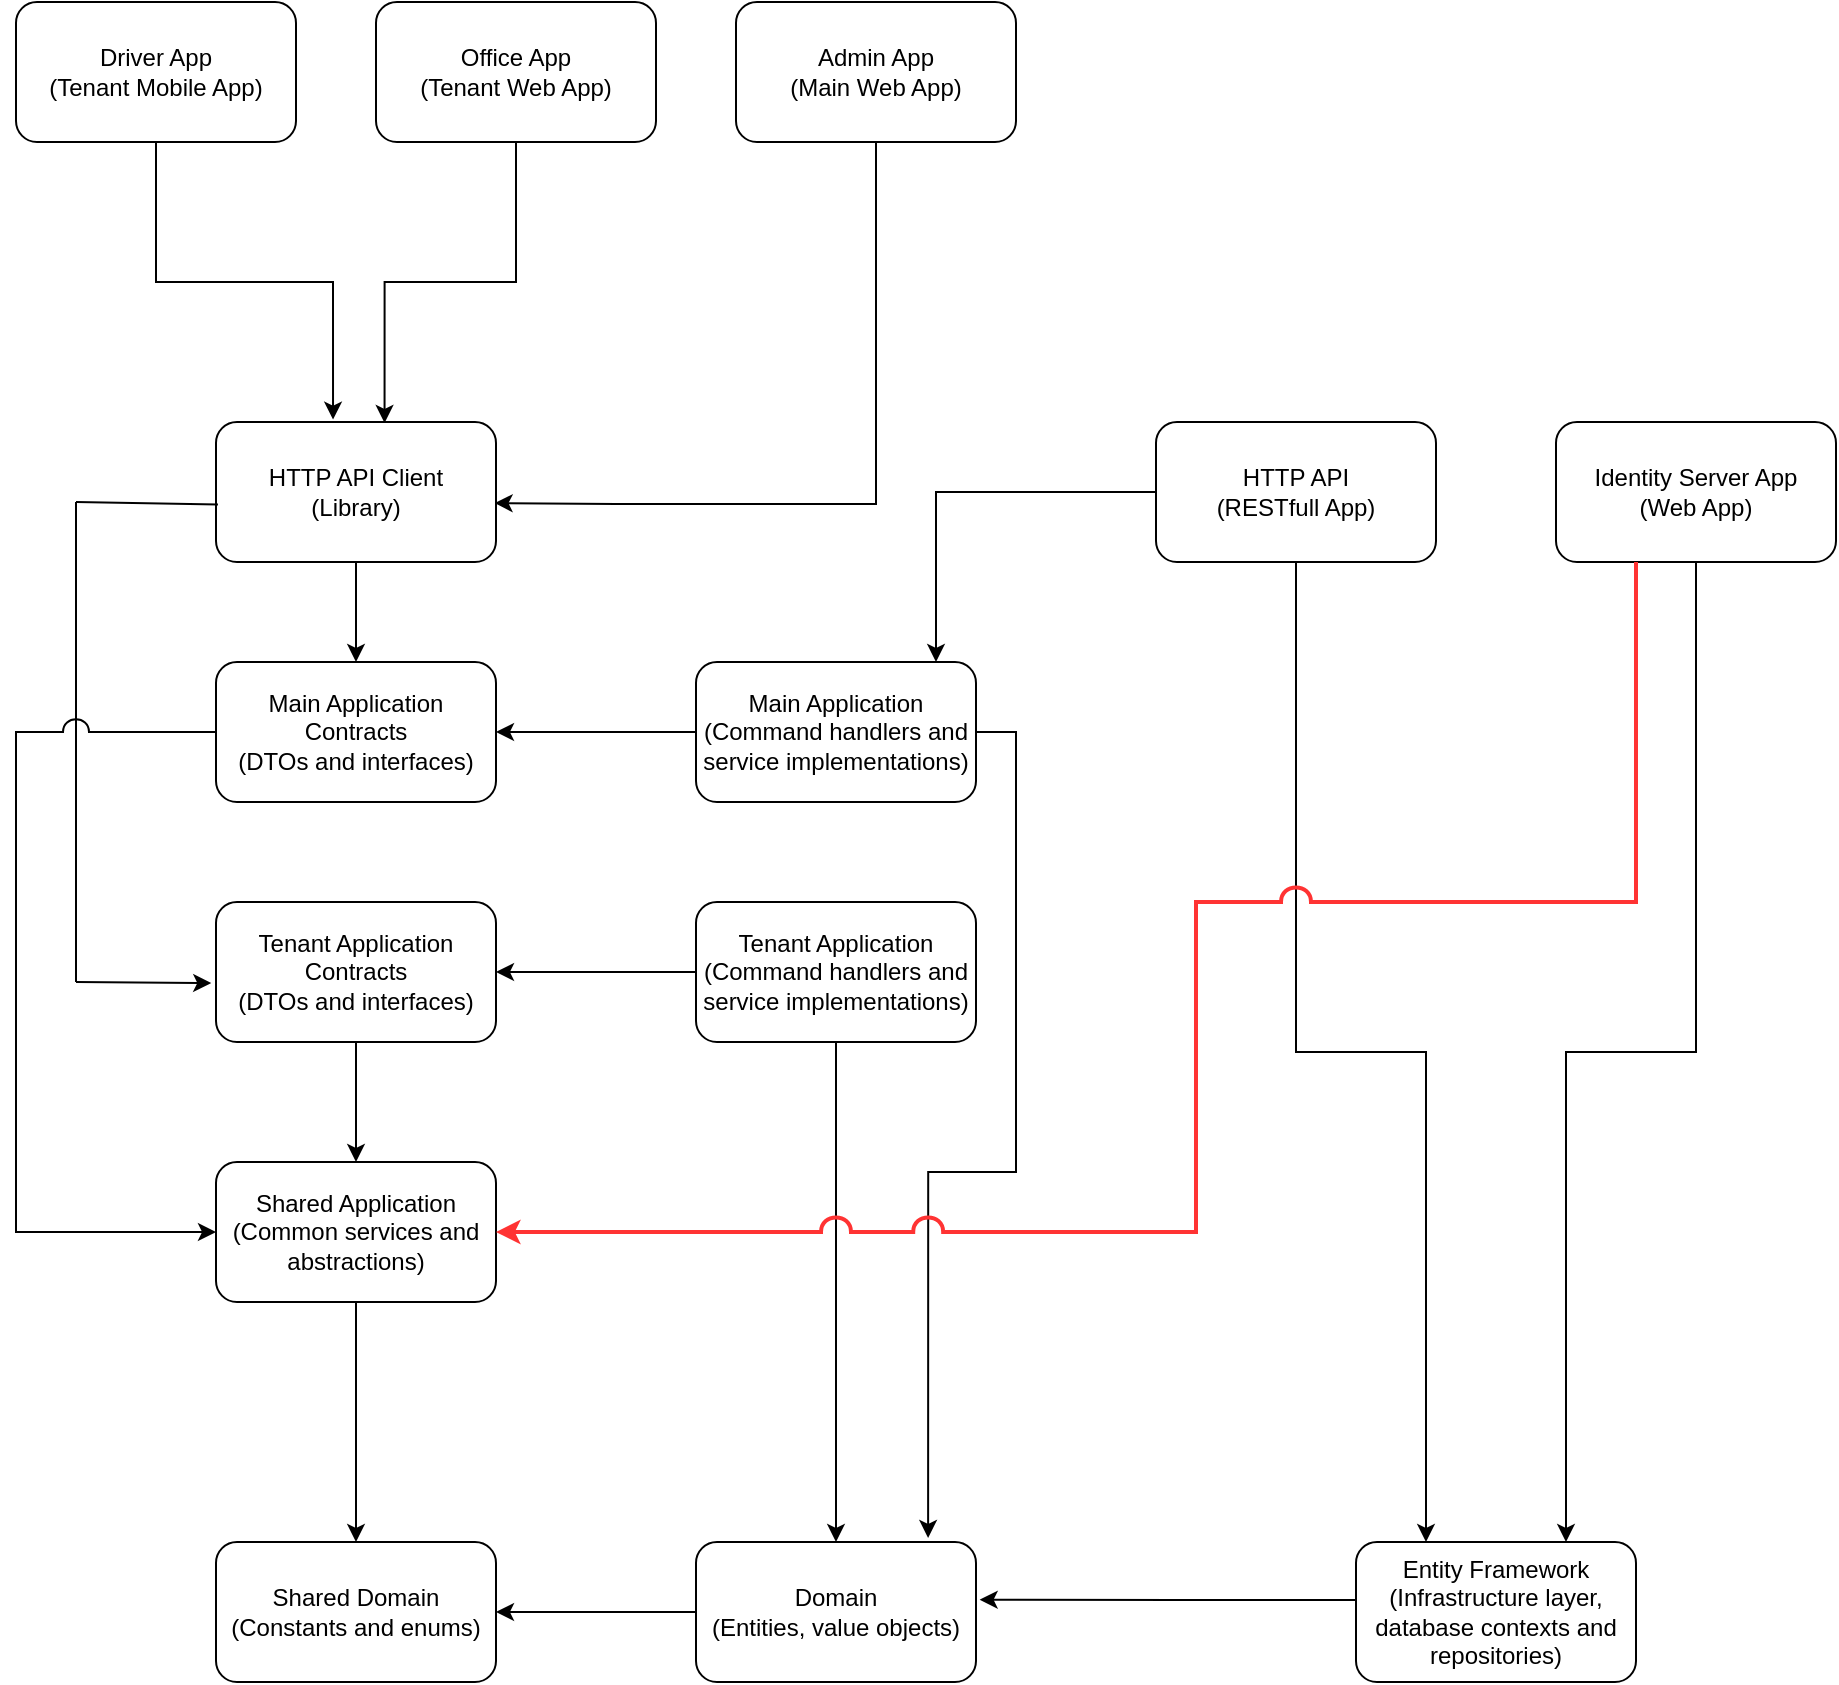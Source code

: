 <mxfile version="20.0.3" type="device"><diagram id="vlCdZQs1aoYzZf11PDD5" name="Page-1"><mxGraphModel dx="1201" dy="730" grid="1" gridSize="10" guides="1" tooltips="1" connect="1" arrows="1" fold="1" page="1" pageScale="1" pageWidth="850" pageHeight="1100" math="0" shadow="0"><root><mxCell id="0"/><mxCell id="1" parent="0"/><mxCell id="LUt_MsUrd22hMiRjjslL-10" style="edgeStyle=orthogonalEdgeStyle;rounded=0;orthogonalLoop=1;jettySize=auto;html=1;entryX=0.418;entryY=-0.017;entryDx=0;entryDy=0;entryPerimeter=0;" parent="1" source="LUt_MsUrd22hMiRjjslL-3" target="LUt_MsUrd22hMiRjjslL-8" edge="1"><mxGeometry relative="1" as="geometry"/></mxCell><mxCell id="LUt_MsUrd22hMiRjjslL-3" value="Driver App&lt;br&gt;(Tenant Mobile App)" style="rounded=1;whiteSpace=wrap;html=1;" parent="1" vertex="1"><mxGeometry x="50" y="70" width="140" height="70" as="geometry"/></mxCell><mxCell id="LUt_MsUrd22hMiRjjslL-11" style="edgeStyle=orthogonalEdgeStyle;rounded=0;orthogonalLoop=1;jettySize=auto;html=1;entryX=0.602;entryY=0.007;entryDx=0;entryDy=0;entryPerimeter=0;" parent="1" source="LUt_MsUrd22hMiRjjslL-5" target="LUt_MsUrd22hMiRjjslL-8" edge="1"><mxGeometry relative="1" as="geometry"/></mxCell><mxCell id="LUt_MsUrd22hMiRjjslL-5" value="Office App&lt;br&gt;(Tenant Web App)" style="rounded=1;whiteSpace=wrap;html=1;" parent="1" vertex="1"><mxGeometry x="230" y="70" width="140" height="70" as="geometry"/></mxCell><mxCell id="LUt_MsUrd22hMiRjjslL-52" style="edgeStyle=orthogonalEdgeStyle;rounded=0;orthogonalLoop=1;jettySize=auto;html=1;entryX=0.995;entryY=0.579;entryDx=0;entryDy=0;entryPerimeter=0;" parent="1" source="LUt_MsUrd22hMiRjjslL-6" target="LUt_MsUrd22hMiRjjslL-8" edge="1"><mxGeometry relative="1" as="geometry"><mxPoint x="480" y="350" as="targetPoint"/><Array as="points"><mxPoint x="480" y="321"/><mxPoint x="350" y="321"/></Array></mxGeometry></mxCell><mxCell id="LUt_MsUrd22hMiRjjslL-6" value="Admin App&lt;br&gt;(Main Web App)" style="rounded=1;whiteSpace=wrap;html=1;" parent="1" vertex="1"><mxGeometry x="410" y="70" width="140" height="70" as="geometry"/></mxCell><mxCell id="LUt_MsUrd22hMiRjjslL-57" style="edgeStyle=orthogonalEdgeStyle;rounded=0;orthogonalLoop=1;jettySize=auto;html=1;entryX=0.75;entryY=0;entryDx=0;entryDy=0;" parent="1" source="LUt_MsUrd22hMiRjjslL-7" target="LUt_MsUrd22hMiRjjslL-21" edge="1"><mxGeometry relative="1" as="geometry"/></mxCell><mxCell id="LUt_MsUrd22hMiRjjslL-7" value="Identity Server App &lt;br&gt;(Web App)" style="rounded=1;whiteSpace=wrap;html=1;" parent="1" vertex="1"><mxGeometry x="820" y="280" width="140" height="70" as="geometry"/></mxCell><mxCell id="LUt_MsUrd22hMiRjjslL-31" style="edgeStyle=orthogonalEdgeStyle;rounded=0;orthogonalLoop=1;jettySize=auto;html=1;entryX=0.5;entryY=0;entryDx=0;entryDy=0;" parent="1" source="LUt_MsUrd22hMiRjjslL-8" target="LUt_MsUrd22hMiRjjslL-14" edge="1"><mxGeometry relative="1" as="geometry"/></mxCell><mxCell id="LUt_MsUrd22hMiRjjslL-8" value="HTTP API Client&lt;br&gt;(Library)" style="rounded=1;whiteSpace=wrap;html=1;" parent="1" vertex="1"><mxGeometry x="150" y="280" width="140" height="70" as="geometry"/></mxCell><mxCell id="LUt_MsUrd22hMiRjjslL-55" style="edgeStyle=orthogonalEdgeStyle;rounded=0;orthogonalLoop=1;jettySize=auto;html=1;" parent="1" source="LUt_MsUrd22hMiRjjslL-9" target="LUt_MsUrd22hMiRjjslL-15" edge="1"><mxGeometry relative="1" as="geometry"><Array as="points"><mxPoint x="510" y="315"/></Array></mxGeometry></mxCell><mxCell id="LUt_MsUrd22hMiRjjslL-56" style="edgeStyle=orthogonalEdgeStyle;rounded=0;orthogonalLoop=1;jettySize=auto;html=1;entryX=0.25;entryY=0;entryDx=0;entryDy=0;" parent="1" source="LUt_MsUrd22hMiRjjslL-9" target="LUt_MsUrd22hMiRjjslL-21" edge="1"><mxGeometry relative="1" as="geometry"/></mxCell><mxCell id="LUt_MsUrd22hMiRjjslL-9" value="HTTP API&lt;br&gt;(RESTfull App)" style="rounded=1;whiteSpace=wrap;html=1;" parent="1" vertex="1"><mxGeometry x="620" y="280" width="140" height="70" as="geometry"/></mxCell><mxCell id="LUt_MsUrd22hMiRjjslL-14" value="Main Application Contracts&lt;br&gt;(DTOs and interfaces)" style="rounded=1;whiteSpace=wrap;html=1;" parent="1" vertex="1"><mxGeometry x="150" y="400" width="140" height="70" as="geometry"/></mxCell><mxCell id="LUt_MsUrd22hMiRjjslL-29" style="edgeStyle=orthogonalEdgeStyle;rounded=0;orthogonalLoop=1;jettySize=auto;html=1;entryX=1;entryY=0.5;entryDx=0;entryDy=0;" parent="1" source="LUt_MsUrd22hMiRjjslL-15" target="LUt_MsUrd22hMiRjjslL-14" edge="1"><mxGeometry relative="1" as="geometry"/></mxCell><mxCell id="bu6-QuM39DHnQnLndlET-4" style="edgeStyle=orthogonalEdgeStyle;rounded=0;sketch=0;jumpStyle=arc;jumpSize=13;orthogonalLoop=1;jettySize=auto;html=1;entryX=0.829;entryY=-0.029;entryDx=0;entryDy=0;entryPerimeter=0;shadow=0;strokeColor=#000000;strokeWidth=1;" edge="1" parent="1" source="LUt_MsUrd22hMiRjjslL-15" target="LUt_MsUrd22hMiRjjslL-20"><mxGeometry relative="1" as="geometry"><Array as="points"><mxPoint x="550" y="435"/><mxPoint x="550" y="655"/><mxPoint x="506" y="655"/></Array></mxGeometry></mxCell><mxCell id="LUt_MsUrd22hMiRjjslL-15" value="Main Application&lt;br&gt;(Command handlers and service implementations)" style="rounded=1;whiteSpace=wrap;html=1;" parent="1" vertex="1"><mxGeometry x="390" y="400" width="140" height="70" as="geometry"/></mxCell><mxCell id="LUt_MsUrd22hMiRjjslL-30" style="edgeStyle=orthogonalEdgeStyle;rounded=0;orthogonalLoop=1;jettySize=auto;html=1;entryX=0.5;entryY=0;entryDx=0;entryDy=0;" parent="1" source="LUt_MsUrd22hMiRjjslL-16" target="LUt_MsUrd22hMiRjjslL-18" edge="1"><mxGeometry relative="1" as="geometry"/></mxCell><mxCell id="LUt_MsUrd22hMiRjjslL-16" value="Tenant Application Contracts&lt;br&gt;(DTOs and interfaces)" style="rounded=1;whiteSpace=wrap;html=1;" parent="1" vertex="1"><mxGeometry x="150" y="520" width="140" height="70" as="geometry"/></mxCell><mxCell id="LUt_MsUrd22hMiRjjslL-28" style="edgeStyle=orthogonalEdgeStyle;rounded=0;orthogonalLoop=1;jettySize=auto;html=1;entryX=1;entryY=0.5;entryDx=0;entryDy=0;" parent="1" source="LUt_MsUrd22hMiRjjslL-17" target="LUt_MsUrd22hMiRjjslL-16" edge="1"><mxGeometry relative="1" as="geometry"/></mxCell><mxCell id="bu6-QuM39DHnQnLndlET-5" style="edgeStyle=orthogonalEdgeStyle;rounded=0;sketch=0;jumpStyle=arc;jumpSize=13;orthogonalLoop=1;jettySize=auto;html=1;entryX=0.5;entryY=0;entryDx=0;entryDy=0;shadow=0;strokeColor=#000000;strokeWidth=1;" edge="1" parent="1" source="LUt_MsUrd22hMiRjjslL-17" target="LUt_MsUrd22hMiRjjslL-20"><mxGeometry relative="1" as="geometry"/></mxCell><mxCell id="LUt_MsUrd22hMiRjjslL-17" value="Tenant Application&lt;br&gt;(Command handlers and service implementations)" style="rounded=1;whiteSpace=wrap;html=1;" parent="1" vertex="1"><mxGeometry x="390" y="520" width="140" height="70" as="geometry"/></mxCell><mxCell id="LUt_MsUrd22hMiRjjslL-40" style="edgeStyle=orthogonalEdgeStyle;rounded=0;orthogonalLoop=1;jettySize=auto;html=1;entryX=0.5;entryY=0;entryDx=0;entryDy=0;" parent="1" source="LUt_MsUrd22hMiRjjslL-18" target="LUt_MsUrd22hMiRjjslL-19" edge="1"><mxGeometry relative="1" as="geometry"/></mxCell><mxCell id="LUt_MsUrd22hMiRjjslL-18" value="Shared Application (Common services and abstractions)" style="rounded=1;whiteSpace=wrap;html=1;" parent="1" vertex="1"><mxGeometry x="150" y="650" width="140" height="70" as="geometry"/></mxCell><mxCell id="LUt_MsUrd22hMiRjjslL-19" value="Shared Domain&lt;br&gt;(Constants and enums)" style="rounded=1;whiteSpace=wrap;html=1;" parent="1" vertex="1"><mxGeometry x="150" y="840" width="140" height="70" as="geometry"/></mxCell><mxCell id="LUt_MsUrd22hMiRjjslL-34" style="edgeStyle=orthogonalEdgeStyle;rounded=0;orthogonalLoop=1;jettySize=auto;html=1;entryX=1;entryY=0.5;entryDx=0;entryDy=0;" parent="1" source="LUt_MsUrd22hMiRjjslL-20" target="LUt_MsUrd22hMiRjjslL-19" edge="1"><mxGeometry relative="1" as="geometry"/></mxCell><mxCell id="LUt_MsUrd22hMiRjjslL-20" value="Domain&lt;br&gt;(Entities, value objects)" style="rounded=1;whiteSpace=wrap;html=1;" parent="1" vertex="1"><mxGeometry x="390" y="840" width="140" height="70" as="geometry"/></mxCell><mxCell id="LUt_MsUrd22hMiRjjslL-33" style="edgeStyle=orthogonalEdgeStyle;rounded=0;orthogonalLoop=1;jettySize=auto;html=1;entryX=1.013;entryY=0.412;entryDx=0;entryDy=0;entryPerimeter=0;" parent="1" source="LUt_MsUrd22hMiRjjslL-21" target="LUt_MsUrd22hMiRjjslL-20" edge="1"><mxGeometry relative="1" as="geometry"><Array as="points"><mxPoint x="630" y="869"/><mxPoint x="630" y="869"/></Array></mxGeometry></mxCell><mxCell id="LUt_MsUrd22hMiRjjslL-21" value="Entity Framework&lt;br&gt;(Infrastructure layer, database contexts and repositories)" style="rounded=1;whiteSpace=wrap;html=1;" parent="1" vertex="1"><mxGeometry x="720" y="840" width="140" height="70" as="geometry"/></mxCell><mxCell id="LUt_MsUrd22hMiRjjslL-35" value="" style="endArrow=none;html=1;rounded=0;entryX=0.007;entryY=0.59;entryDx=0;entryDy=0;entryPerimeter=0;" parent="1" target="LUt_MsUrd22hMiRjjslL-8" edge="1"><mxGeometry width="50" height="50" relative="1" as="geometry"><mxPoint x="80" y="320" as="sourcePoint"/><mxPoint x="150" y="310" as="targetPoint"/></mxGeometry></mxCell><mxCell id="LUt_MsUrd22hMiRjjslL-36" value="" style="endArrow=none;html=1;rounded=0;" parent="1" edge="1"><mxGeometry width="50" height="50" relative="1" as="geometry"><mxPoint x="80" y="560" as="sourcePoint"/><mxPoint x="80" y="320" as="targetPoint"/></mxGeometry></mxCell><mxCell id="LUt_MsUrd22hMiRjjslL-37" value="" style="endArrow=classic;html=1;rounded=0;entryX=-0.017;entryY=0.579;entryDx=0;entryDy=0;entryPerimeter=0;" parent="1" target="LUt_MsUrd22hMiRjjslL-16" edge="1"><mxGeometry width="50" height="50" relative="1" as="geometry"><mxPoint x="80" y="560" as="sourcePoint"/><mxPoint x="130" y="510" as="targetPoint"/></mxGeometry></mxCell><mxCell id="bu6-QuM39DHnQnLndlET-1" style="edgeStyle=orthogonalEdgeStyle;orthogonalLoop=1;jettySize=auto;html=1;entryX=0;entryY=0.5;entryDx=0;entryDy=0;shadow=0;sketch=0;jumpStyle=arc;jumpSize=13;rounded=0;" edge="1" parent="1" source="LUt_MsUrd22hMiRjjslL-14" target="LUt_MsUrd22hMiRjjslL-18"><mxGeometry relative="1" as="geometry"><Array as="points"><mxPoint x="50" y="435"/><mxPoint x="50" y="685"/></Array></mxGeometry></mxCell><mxCell id="bu6-QuM39DHnQnLndlET-3" style="edgeStyle=orthogonalEdgeStyle;sketch=0;jumpStyle=arc;jumpSize=13;orthogonalLoop=1;jettySize=auto;html=1;entryX=1;entryY=0.5;entryDx=0;entryDy=0;shadow=0;rounded=0;strokeWidth=2;strokeColor=#FF3333;" edge="1" parent="1" source="LUt_MsUrd22hMiRjjslL-7" target="LUt_MsUrd22hMiRjjslL-18"><mxGeometry relative="1" as="geometry"><Array as="points"><mxPoint x="860" y="520"/><mxPoint x="640" y="520"/><mxPoint x="640" y="685"/></Array></mxGeometry></mxCell></root></mxGraphModel></diagram></mxfile>